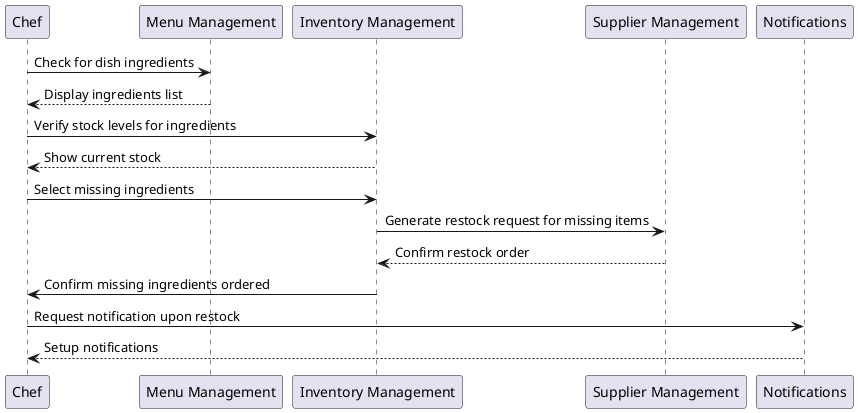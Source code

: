 @startuml
participant Chef as chef
participant "Menu Management" as menu
participant "Inventory Management" as inventory
participant "Supplier Management" as supplier
participant "Notifications" as notifications

chef -> menu : Check for dish ingredients
menu --> chef : Display ingredients list
chef -> inventory : Verify stock levels for ingredients
inventory --> chef : Show current stock
chef -> inventory : Select missing ingredients
inventory -> supplier : Generate restock request for missing items
supplier --> inventory : Confirm restock order
inventory -> chef : Confirm missing ingredients ordered
chef -> notifications : Request notification upon restock
notifications --> chef : Setup notifications

@enduml